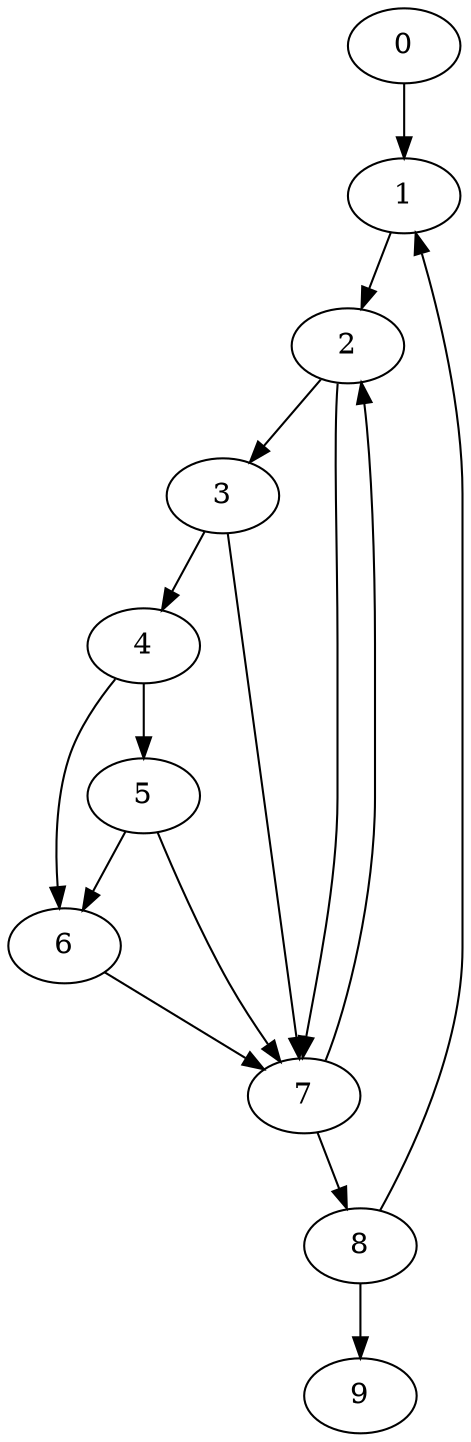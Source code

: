 digraph {
	0
	1
	2
	3
	4
	5
	6
	7
	8
	9
	0 -> 1
	8 -> 1
	3 -> 4
	4 -> 5
	7 -> 8
	8 -> 9
	1 -> 2
	7 -> 2
	2 -> 3
	4 -> 6
	5 -> 6
	2 -> 7
	3 -> 7
	5 -> 7
	6 -> 7
}
